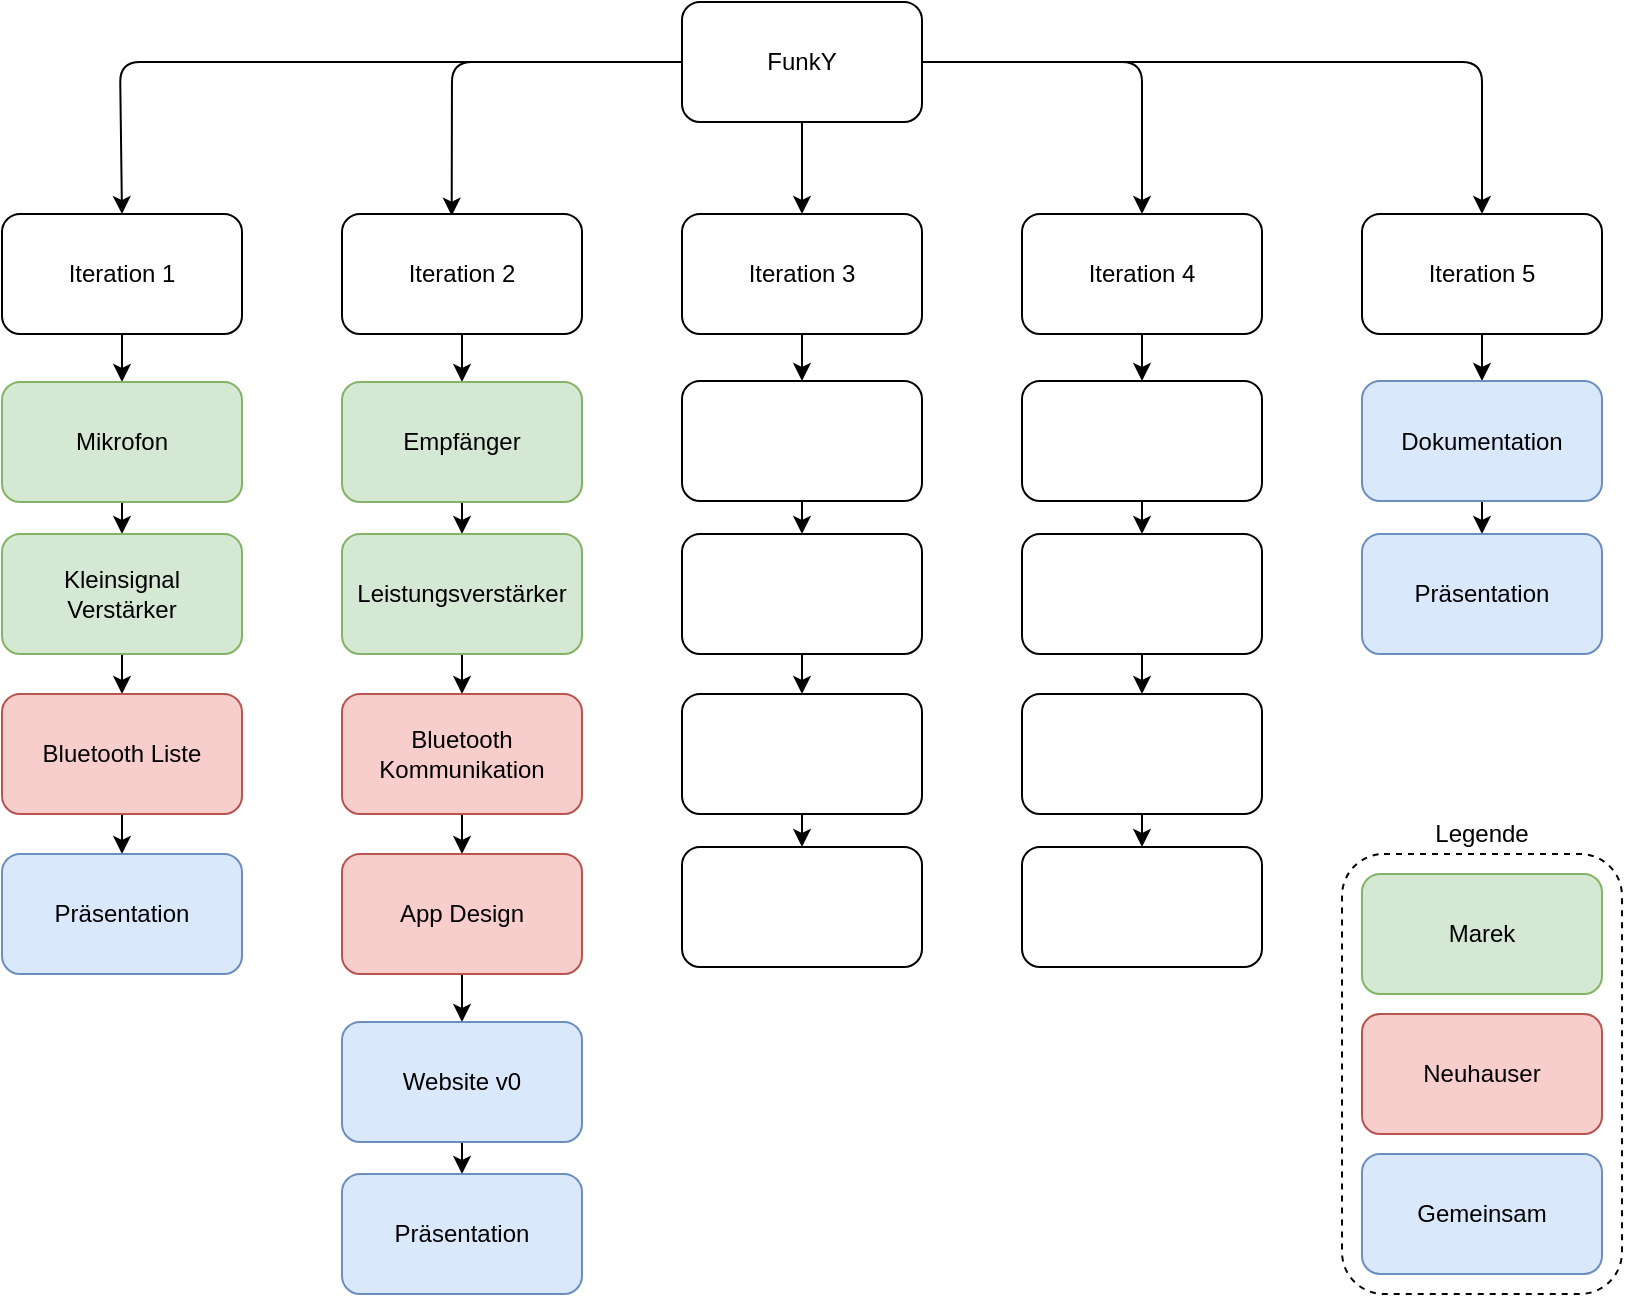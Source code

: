 <mxfile>
    <diagram id="zxph-XSPbBc5MKDdnTq3" name="Seite-1">
        <mxGraphModel dx="944" dy="599" grid="1" gridSize="10" guides="1" tooltips="1" connect="1" arrows="1" fold="1" page="1" pageScale="1" pageWidth="1169" pageHeight="827" math="0" shadow="0">
            <root>
                <mxCell id="0"/>
                <mxCell id="1" parent="0"/>
                <mxCell id="39" style="edgeStyle=none;html=1;entryX=0.5;entryY=0;entryDx=0;entryDy=0;fontSize=12;fontColor=default;" edge="1" parent="1" source="3" target="5">
                    <mxGeometry relative="1" as="geometry">
                        <Array as="points">
                            <mxPoint x="170" y="80"/>
                        </Array>
                    </mxGeometry>
                </mxCell>
                <mxCell id="40" style="edgeStyle=none;html=1;fontSize=12;fontColor=default;" edge="1" parent="1" source="3" target="6">
                    <mxGeometry relative="1" as="geometry"/>
                </mxCell>
                <mxCell id="41" style="edgeStyle=none;html=1;entryX=0.457;entryY=0.014;entryDx=0;entryDy=0;entryPerimeter=0;fontSize=12;fontColor=default;" edge="1" parent="1" source="3" target="4">
                    <mxGeometry relative="1" as="geometry">
                        <Array as="points">
                            <mxPoint x="336" y="80"/>
                        </Array>
                    </mxGeometry>
                </mxCell>
                <mxCell id="42" style="edgeStyle=none;html=1;entryX=0.5;entryY=0;entryDx=0;entryDy=0;fontSize=12;fontColor=default;" edge="1" parent="1" source="3" target="8">
                    <mxGeometry relative="1" as="geometry">
                        <Array as="points">
                            <mxPoint x="681" y="80"/>
                        </Array>
                    </mxGeometry>
                </mxCell>
                <mxCell id="43" style="edgeStyle=none;html=1;exitX=1;exitY=0.5;exitDx=0;exitDy=0;entryX=0.5;entryY=0;entryDx=0;entryDy=0;fontSize=12;fontColor=default;" edge="1" parent="1" source="3" target="7">
                    <mxGeometry relative="1" as="geometry">
                        <Array as="points">
                            <mxPoint x="851" y="80"/>
                        </Array>
                    </mxGeometry>
                </mxCell>
                <mxCell id="3" value="FunkY" style="rounded=1;whiteSpace=wrap;html=1;" vertex="1" parent="1">
                    <mxGeometry x="451" y="50" width="120" height="60" as="geometry"/>
                </mxCell>
                <mxCell id="24" value="" style="edgeStyle=none;html=1;fontSize=12;fontColor=default;" edge="1" parent="1" source="4" target="23">
                    <mxGeometry relative="1" as="geometry"/>
                </mxCell>
                <mxCell id="4" value="Iteration 2" style="rounded=1;whiteSpace=wrap;html=1;" vertex="1" parent="1">
                    <mxGeometry x="281" y="156" width="120" height="60" as="geometry"/>
                </mxCell>
                <mxCell id="10" value="" style="edgeStyle=none;html=1;" edge="1" parent="1" source="5" target="9">
                    <mxGeometry relative="1" as="geometry"/>
                </mxCell>
                <mxCell id="5" value="Iteration 1" style="rounded=1;whiteSpace=wrap;html=1;" vertex="1" parent="1">
                    <mxGeometry x="111" y="156" width="120" height="60" as="geometry"/>
                </mxCell>
                <mxCell id="45" value="" style="edgeStyle=none;html=1;fontSize=12;fontColor=default;" edge="1" parent="1" source="6" target="44">
                    <mxGeometry relative="1" as="geometry"/>
                </mxCell>
                <mxCell id="6" value="Iteration 3" style="rounded=1;whiteSpace=wrap;html=1;" vertex="1" parent="1">
                    <mxGeometry x="451" y="156" width="120" height="60" as="geometry"/>
                </mxCell>
                <mxCell id="34" value="" style="edgeStyle=none;html=1;fontSize=12;fontColor=default;" edge="1" parent="1" source="7" target="33">
                    <mxGeometry relative="1" as="geometry"/>
                </mxCell>
                <mxCell id="7" value="Iteration 5" style="rounded=1;whiteSpace=wrap;html=1;" vertex="1" parent="1">
                    <mxGeometry x="791" y="156" width="120" height="60" as="geometry"/>
                </mxCell>
                <mxCell id="47" value="" style="edgeStyle=none;html=1;fontSize=12;fontColor=default;" edge="1" parent="1" source="8" target="46">
                    <mxGeometry relative="1" as="geometry"/>
                </mxCell>
                <mxCell id="8" value="Iteration 4" style="rounded=1;whiteSpace=wrap;html=1;" vertex="1" parent="1">
                    <mxGeometry x="621" y="156" width="120" height="60" as="geometry"/>
                </mxCell>
                <mxCell id="12" value="" style="edgeStyle=none;html=1;" edge="1" parent="1" source="9" target="11">
                    <mxGeometry relative="1" as="geometry"/>
                </mxCell>
                <mxCell id="9" value="Mikrofon" style="rounded=1;whiteSpace=wrap;html=1;fillColor=#d5e8d4;strokeColor=#82b366;" vertex="1" parent="1">
                    <mxGeometry x="111" y="240" width="120" height="60" as="geometry"/>
                </mxCell>
                <mxCell id="14" value="" style="edgeStyle=none;html=1;" edge="1" parent="1" source="11" target="13">
                    <mxGeometry relative="1" as="geometry"/>
                </mxCell>
                <mxCell id="11" value="Kleinsignal &lt;br&gt;Verstärker" style="rounded=1;whiteSpace=wrap;html=1;fillColor=#d5e8d4;strokeColor=#82b366;" vertex="1" parent="1">
                    <mxGeometry x="111" y="316" width="120" height="60" as="geometry"/>
                </mxCell>
                <mxCell id="16" value="" style="edgeStyle=none;html=1;" edge="1" parent="1" source="13" target="15">
                    <mxGeometry relative="1" as="geometry"/>
                </mxCell>
                <mxCell id="13" value="Bluetooth Liste" style="rounded=1;whiteSpace=wrap;html=1;fillColor=#f8cecc;strokeColor=#b85450;" vertex="1" parent="1">
                    <mxGeometry x="111" y="396" width="120" height="60" as="geometry"/>
                </mxCell>
                <mxCell id="15" value="Präsentation" style="rounded=1;whiteSpace=wrap;html=1;fillColor=#dae8fc;strokeColor=#6c8ebf;" vertex="1" parent="1">
                    <mxGeometry x="111" y="476" width="120" height="60" as="geometry"/>
                </mxCell>
                <mxCell id="17" value="" style="rounded=1;whiteSpace=wrap;html=1;dashed=1;fillColor=none;" vertex="1" parent="1">
                    <mxGeometry x="781" y="476" width="140" height="220" as="geometry"/>
                </mxCell>
                <mxCell id="18" value="Marek" style="rounded=1;whiteSpace=wrap;html=1;fillColor=#d5e8d4;strokeColor=#82b366;" vertex="1" parent="1">
                    <mxGeometry x="791" y="486" width="120" height="60" as="geometry"/>
                </mxCell>
                <mxCell id="19" value="Neuhauser" style="rounded=1;whiteSpace=wrap;html=1;fillColor=#f8cecc;strokeColor=#b85450;" vertex="1" parent="1">
                    <mxGeometry x="791" y="556" width="120" height="60" as="geometry"/>
                </mxCell>
                <mxCell id="20" value="Gemeinsam" style="rounded=1;whiteSpace=wrap;html=1;fillColor=#dae8fc;strokeColor=#6c8ebf;" vertex="1" parent="1">
                    <mxGeometry x="791" y="626" width="120" height="60" as="geometry"/>
                </mxCell>
                <mxCell id="21" value="Legende" style="text;strokeColor=none;fillColor=none;align=center;verticalAlign=middle;rounded=0;dashed=1;fontSize=12;labelPosition=center;verticalLabelPosition=middle;fontColor=default;whiteSpace=wrap;html=1;spacing=0;" vertex="1" parent="1">
                    <mxGeometry x="821" y="456" width="60" height="20" as="geometry"/>
                </mxCell>
                <mxCell id="26" value="" style="edgeStyle=none;html=1;fontSize=12;fontColor=default;" edge="1" parent="1" source="23" target="25">
                    <mxGeometry relative="1" as="geometry"/>
                </mxCell>
                <mxCell id="23" value="Empfänger" style="rounded=1;whiteSpace=wrap;html=1;fillColor=#d5e8d4;strokeColor=#82b366;" vertex="1" parent="1">
                    <mxGeometry x="281" y="240" width="120" height="60" as="geometry"/>
                </mxCell>
                <mxCell id="28" value="" style="edgeStyle=none;html=1;fontSize=12;fontColor=default;" edge="1" parent="1" source="25" target="27">
                    <mxGeometry relative="1" as="geometry"/>
                </mxCell>
                <mxCell id="25" value="Leistungsverstärker" style="rounded=1;whiteSpace=wrap;html=1;fillColor=#d5e8d4;strokeColor=#82b366;" vertex="1" parent="1">
                    <mxGeometry x="281" y="316" width="120" height="60" as="geometry"/>
                </mxCell>
                <mxCell id="30" value="" style="edgeStyle=none;html=1;fontSize=12;fontColor=default;" edge="1" parent="1" source="27" target="29">
                    <mxGeometry relative="1" as="geometry"/>
                </mxCell>
                <mxCell id="27" value="Bluetooth Kommunikation" style="rounded=1;whiteSpace=wrap;html=1;fillColor=#f8cecc;strokeColor=#b85450;" vertex="1" parent="1">
                    <mxGeometry x="281" y="396" width="120" height="60" as="geometry"/>
                </mxCell>
                <mxCell id="32" value="" style="edgeStyle=none;html=1;fontSize=12;fontColor=default;" edge="1" parent="1" source="29" target="31">
                    <mxGeometry relative="1" as="geometry"/>
                </mxCell>
                <mxCell id="29" value="App Design" style="rounded=1;whiteSpace=wrap;html=1;fillColor=#f8cecc;strokeColor=#b85450;" vertex="1" parent="1">
                    <mxGeometry x="281" y="476" width="120" height="60" as="geometry"/>
                </mxCell>
                <mxCell id="38" value="" style="edgeStyle=none;html=1;fontSize=12;fontColor=default;" edge="1" parent="1" source="31" target="37">
                    <mxGeometry relative="1" as="geometry"/>
                </mxCell>
                <mxCell id="31" value="Website v0" style="rounded=1;whiteSpace=wrap;html=1;fillColor=#dae8fc;strokeColor=#6c8ebf;" vertex="1" parent="1">
                    <mxGeometry x="281" y="560" width="120" height="60" as="geometry"/>
                </mxCell>
                <mxCell id="36" value="" style="edgeStyle=none;html=1;fontSize=12;fontColor=default;" edge="1" parent="1" source="33" target="35">
                    <mxGeometry relative="1" as="geometry"/>
                </mxCell>
                <mxCell id="33" value="Dokumentation" style="rounded=1;whiteSpace=wrap;html=1;fillColor=#dae8fc;strokeColor=#6c8ebf;" vertex="1" parent="1">
                    <mxGeometry x="791" y="239.5" width="120" height="60" as="geometry"/>
                </mxCell>
                <mxCell id="35" value="Präsentation" style="rounded=1;whiteSpace=wrap;html=1;fillColor=#dae8fc;strokeColor=#6c8ebf;" vertex="1" parent="1">
                    <mxGeometry x="791" y="316" width="120" height="60" as="geometry"/>
                </mxCell>
                <mxCell id="37" value="Präsentation" style="rounded=1;whiteSpace=wrap;html=1;fillColor=#dae8fc;strokeColor=#6c8ebf;" vertex="1" parent="1">
                    <mxGeometry x="281" y="636" width="120" height="60" as="geometry"/>
                </mxCell>
                <mxCell id="49" value="" style="edgeStyle=none;html=1;fontSize=12;fontColor=default;" edge="1" parent="1" source="44" target="48">
                    <mxGeometry relative="1" as="geometry"/>
                </mxCell>
                <mxCell id="44" value="" style="rounded=1;whiteSpace=wrap;html=1;" vertex="1" parent="1">
                    <mxGeometry x="451" y="239.5" width="120" height="60" as="geometry"/>
                </mxCell>
                <mxCell id="51" value="" style="edgeStyle=none;html=1;fontSize=12;fontColor=default;" edge="1" parent="1" source="46" target="50">
                    <mxGeometry relative="1" as="geometry"/>
                </mxCell>
                <mxCell id="46" value="" style="rounded=1;whiteSpace=wrap;html=1;" vertex="1" parent="1">
                    <mxGeometry x="621" y="239.5" width="120" height="60" as="geometry"/>
                </mxCell>
                <mxCell id="58" value="" style="edgeStyle=none;html=1;fontSize=12;fontColor=default;entryX=0.5;entryY=0;entryDx=0;entryDy=0;" edge="1" parent="1" source="48" target="53">
                    <mxGeometry relative="1" as="geometry"/>
                </mxCell>
                <mxCell id="48" value="" style="rounded=1;whiteSpace=wrap;html=1;" vertex="1" parent="1">
                    <mxGeometry x="451" y="316" width="120" height="60" as="geometry"/>
                </mxCell>
                <mxCell id="59" value="" style="edgeStyle=none;html=1;fontSize=12;fontColor=default;entryX=0.5;entryY=0;entryDx=0;entryDy=0;exitX=0.5;exitY=1;exitDx=0;exitDy=0;" edge="1" parent="1" source="50" target="55">
                    <mxGeometry relative="1" as="geometry">
                        <mxPoint x="681" y="380" as="sourcePoint"/>
                    </mxGeometry>
                </mxCell>
                <mxCell id="50" value="" style="rounded=1;whiteSpace=wrap;html=1;" vertex="1" parent="1">
                    <mxGeometry x="621" y="316" width="120" height="60" as="geometry"/>
                </mxCell>
                <mxCell id="52" value="" style="edgeStyle=none;html=1;fontSize=12;fontColor=default;" edge="1" parent="1" source="53" target="56">
                    <mxGeometry relative="1" as="geometry"/>
                </mxCell>
                <mxCell id="53" value="" style="rounded=1;whiteSpace=wrap;html=1;" vertex="1" parent="1">
                    <mxGeometry x="451" y="396" width="120" height="60" as="geometry"/>
                </mxCell>
                <mxCell id="54" value="" style="edgeStyle=none;html=1;fontSize=12;fontColor=default;" edge="1" parent="1" source="55" target="57">
                    <mxGeometry relative="1" as="geometry"/>
                </mxCell>
                <mxCell id="55" value="" style="rounded=1;whiteSpace=wrap;html=1;" vertex="1" parent="1">
                    <mxGeometry x="621" y="396" width="120" height="60" as="geometry"/>
                </mxCell>
                <mxCell id="56" value="" style="rounded=1;whiteSpace=wrap;html=1;" vertex="1" parent="1">
                    <mxGeometry x="451" y="472.5" width="120" height="60" as="geometry"/>
                </mxCell>
                <mxCell id="57" value="" style="rounded=1;whiteSpace=wrap;html=1;" vertex="1" parent="1">
                    <mxGeometry x="621" y="472.5" width="120" height="60" as="geometry"/>
                </mxCell>
            </root>
        </mxGraphModel>
    </diagram>
</mxfile>